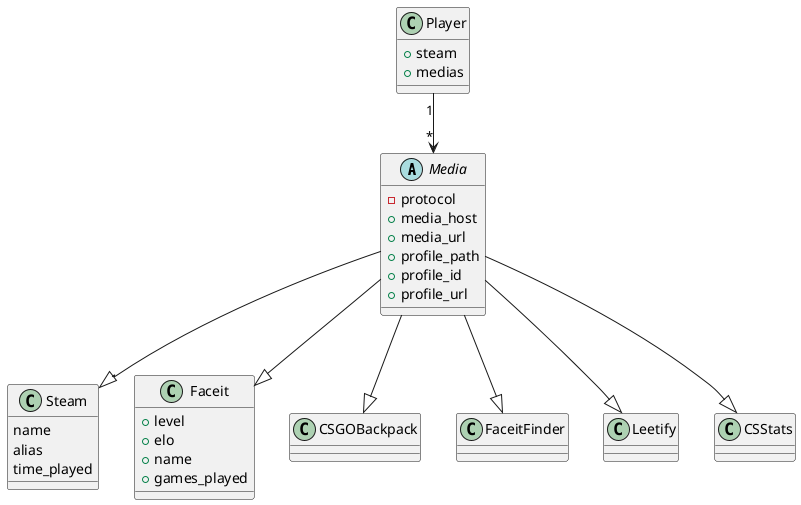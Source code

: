 @startuml test

abstract class Media {
  - protocol
  + media_host
  + media_url
  + profile_path
  + profile_id
  + profile_url
}

class Steam {
  name
  alias
  time_played
}

class Faceit {
  + level
  + elo
  + name
  + games_played
}

class CSGOBackpack 
class FaceitFinder
class Leetify 
class CSStats

class Player {
  + steam
  + medias
}

Media --|> Steam
Media --|> Faceit
Media --|> CSGOBackpack
Media --|> FaceitFinder
Media --|> Leetify 
Media --|> CSStats
Player "1" --> "*" Media